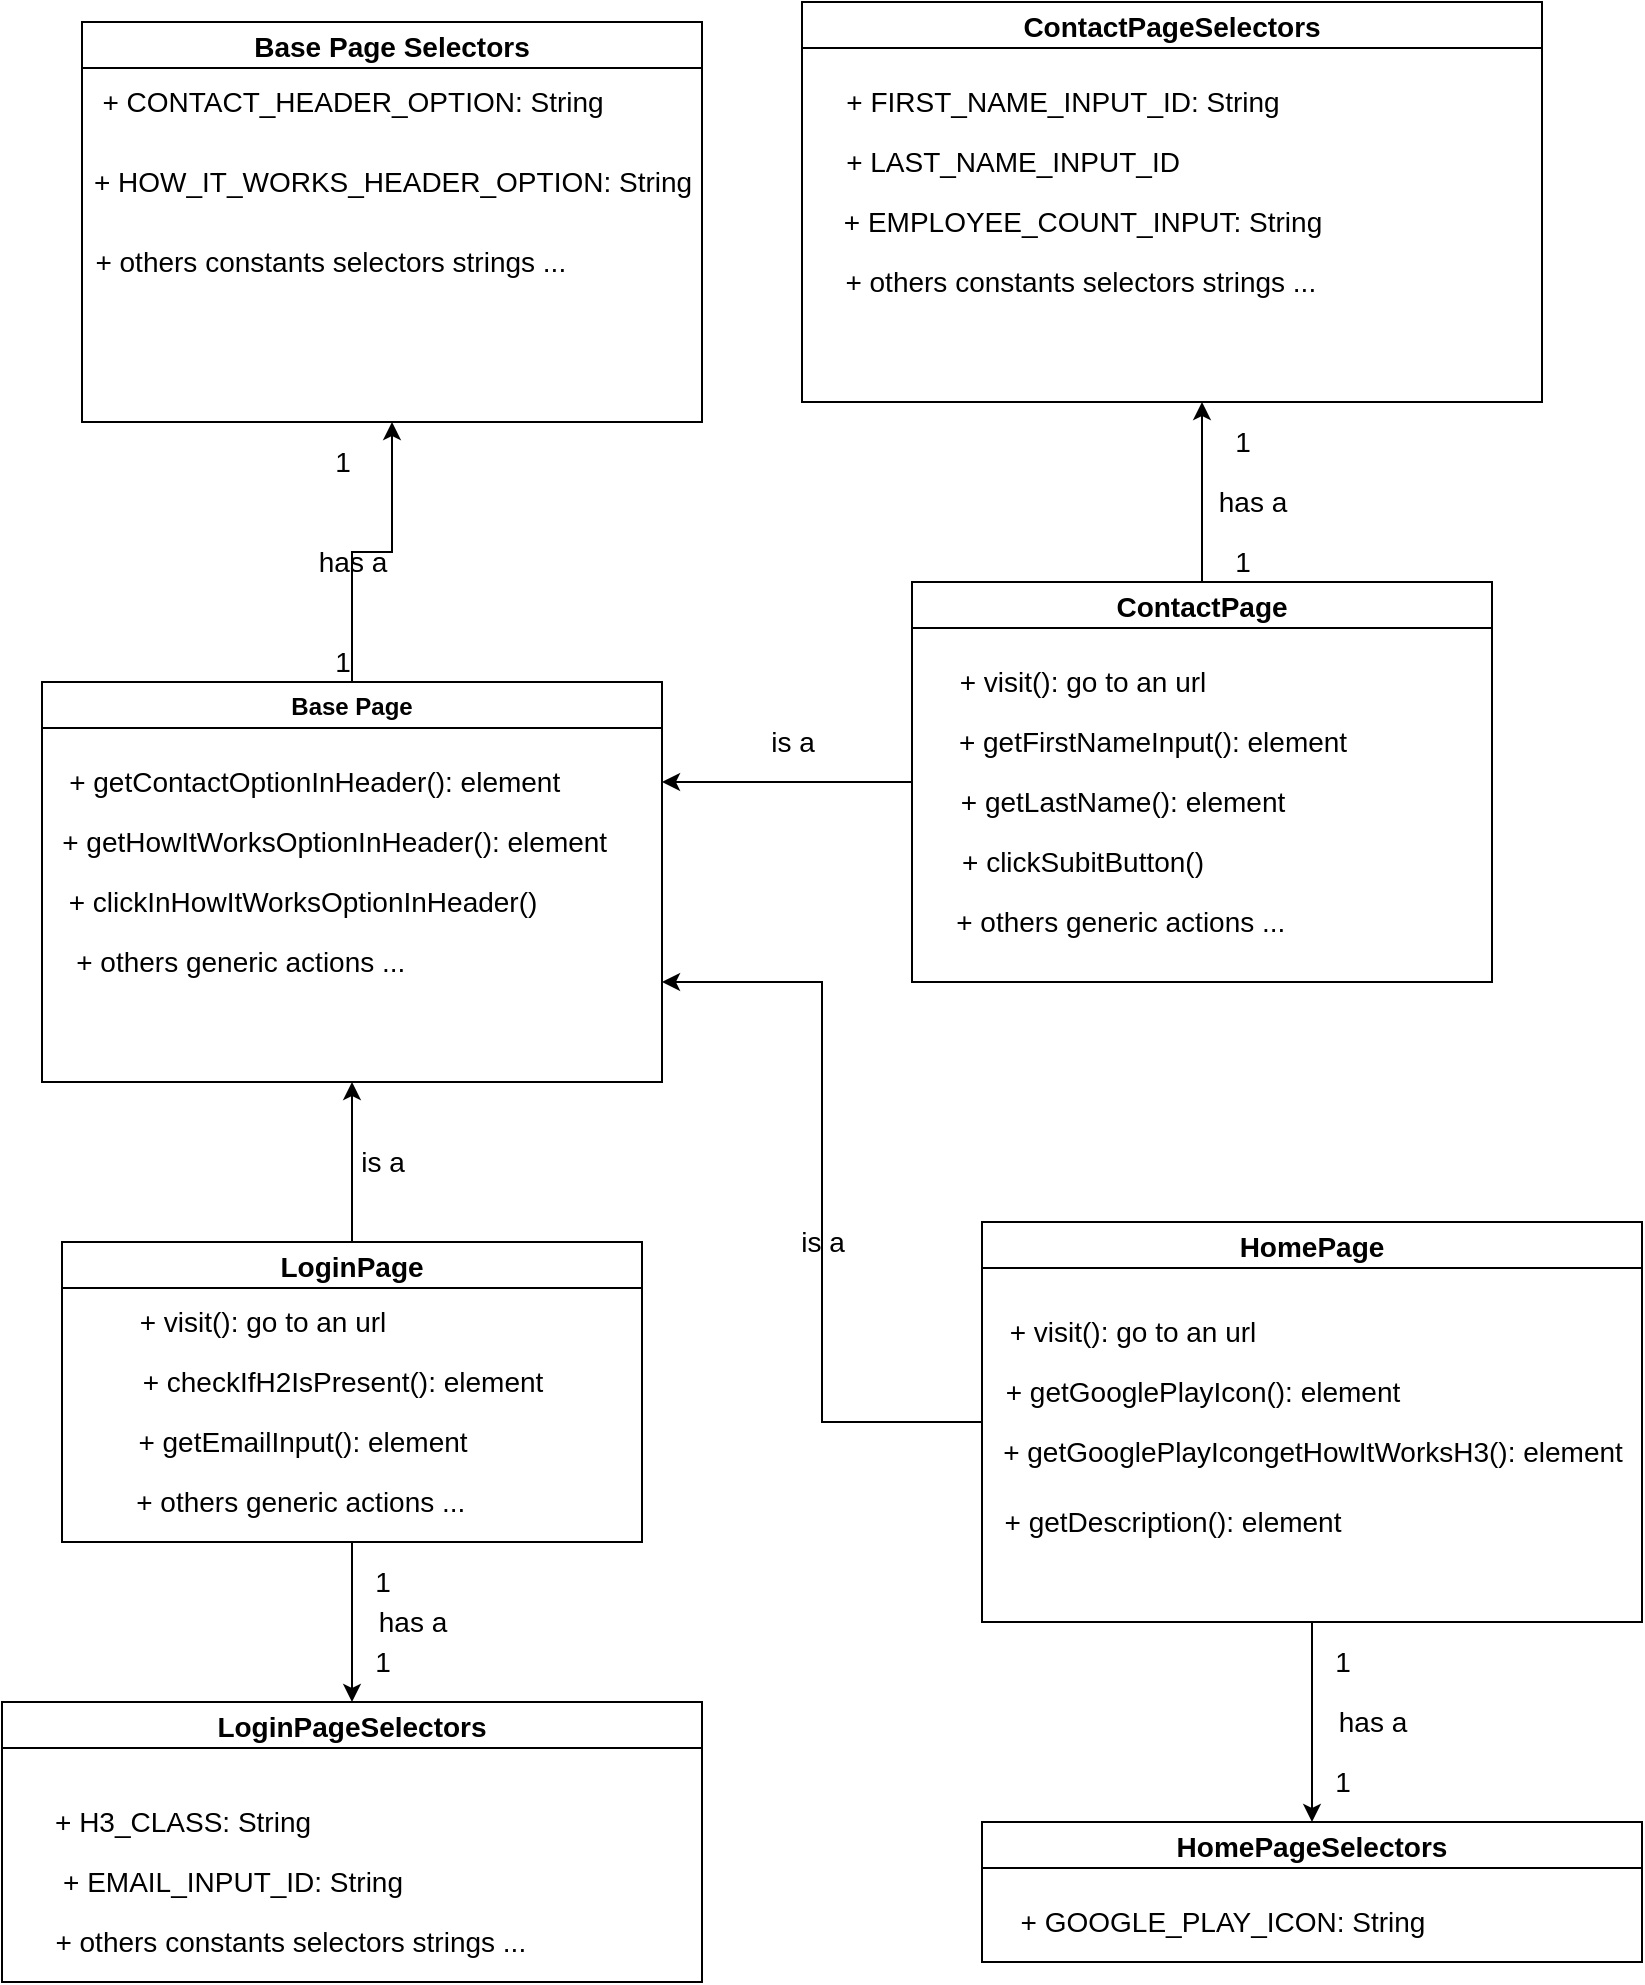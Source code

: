 <mxfile version="16.6.4" type="device"><diagram id="ruQ_GyHtqOQbxi9f-Y_a" name="Page-1"><mxGraphModel dx="1426" dy="1869" grid="1" gridSize="10" guides="1" tooltips="1" connect="1" arrows="1" fold="1" page="1" pageScale="1" pageWidth="850" pageHeight="1100" math="0" shadow="0"><root><mxCell id="0"/><mxCell id="1" parent="0"/><mxCell id="pK39MIg111-6rhRXi_rF-44" style="edgeStyle=orthogonalEdgeStyle;rounded=0;orthogonalLoop=1;jettySize=auto;html=1;fontSize=14;entryX=0.5;entryY=1;entryDx=0;entryDy=0;" parent="1" source="pK39MIg111-6rhRXi_rF-2" target="pK39MIg111-6rhRXi_rF-13" edge="1"><mxGeometry relative="1" as="geometry"><mxPoint x="165" y="-20" as="targetPoint"/></mxGeometry></mxCell><mxCell id="pK39MIg111-6rhRXi_rF-2" value="Base Page" style="swimlane;" parent="1" vertex="1"><mxGeometry x="30" y="80" width="310" height="200" as="geometry"/></mxCell><mxCell id="pK39MIg111-6rhRXi_rF-3" value="&lt;font style=&quot;font-size: 14px&quot;&gt;&amp;nbsp; &amp;nbsp;+ getContactOptionInHeader(): element&lt;/font&gt;" style="text;html=1;align=center;verticalAlign=middle;resizable=0;points=[];autosize=1;strokeColor=none;fillColor=none;" parent="pK39MIg111-6rhRXi_rF-2" vertex="1"><mxGeometry x="-5" y="40" width="270" height="20" as="geometry"/></mxCell><mxCell id="pK39MIg111-6rhRXi_rF-5" value="&lt;font style=&quot;font-size: 14px&quot;&gt;&amp;nbsp; &amp;nbsp;+ getHowItWorksOptionInHeader(): element&lt;/font&gt;" style="text;html=1;align=center;verticalAlign=middle;resizable=0;points=[];autosize=1;strokeColor=none;fillColor=none;" parent="pK39MIg111-6rhRXi_rF-2" vertex="1"><mxGeometry x="-10" y="70" width="300" height="20" as="geometry"/></mxCell><mxCell id="pK39MIg111-6rhRXi_rF-7" value="&lt;font style=&quot;font-size: 14px&quot;&gt;&amp;nbsp; + others generic actions ...&lt;/font&gt;" style="text;html=1;align=center;verticalAlign=middle;resizable=0;points=[];autosize=1;strokeColor=none;fillColor=none;" parent="pK39MIg111-6rhRXi_rF-2" vertex="1"><mxGeometry y="130" width="190" height="20" as="geometry"/></mxCell><mxCell id="pK39MIg111-6rhRXi_rF-9" value="&lt;font style=&quot;font-size: 14px&quot;&gt;+ clickInHowItWorksOptionInHeader()&lt;/font&gt;" style="text;html=1;align=center;verticalAlign=middle;resizable=0;points=[];autosize=1;strokeColor=none;fillColor=none;" parent="pK39MIg111-6rhRXi_rF-2" vertex="1"><mxGeometry x="5" y="100" width="250" height="20" as="geometry"/></mxCell><mxCell id="pK39MIg111-6rhRXi_rF-12" value="has a" style="text;html=1;align=center;verticalAlign=middle;resizable=0;points=[];autosize=1;strokeColor=none;fillColor=none;fontSize=14;" parent="1" vertex="1"><mxGeometry x="160" y="10" width="50" height="20" as="geometry"/></mxCell><mxCell id="pK39MIg111-6rhRXi_rF-13" value="Base Page Selectors" style="swimlane;fontSize=14;" parent="1" vertex="1"><mxGeometry x="50" y="-250" width="310" height="200" as="geometry"/></mxCell><mxCell id="pK39MIg111-6rhRXi_rF-15" value="+&amp;nbsp;HOW_IT_WORKS_HEADER_OPTION: String" style="text;html=1;align=center;verticalAlign=middle;resizable=0;points=[];autosize=1;strokeColor=none;fillColor=none;fontSize=14;" parent="pK39MIg111-6rhRXi_rF-13" vertex="1"><mxGeometry y="70" width="310" height="20" as="geometry"/></mxCell><mxCell id="pK39MIg111-6rhRXi_rF-16" value="&amp;nbsp; + others constants selectors strings ..." style="text;html=1;align=center;verticalAlign=middle;resizable=0;points=[];autosize=1;strokeColor=none;fillColor=none;fontSize=14;" parent="pK39MIg111-6rhRXi_rF-13" vertex="1"><mxGeometry x="-10" y="110" width="260" height="20" as="geometry"/></mxCell><mxCell id="pK39MIg111-6rhRXi_rF-14" value="+&amp;nbsp;CONTACT_HEADER_OPTION: String" style="text;html=1;align=center;verticalAlign=middle;resizable=0;points=[];autosize=1;strokeColor=none;fillColor=none;fontSize=14;" parent="pK39MIg111-6rhRXi_rF-13" vertex="1"><mxGeometry y="30" width="270" height="20" as="geometry"/></mxCell><mxCell id="pK39MIg111-6rhRXi_rF-18" value="1" style="text;html=1;align=center;verticalAlign=middle;resizable=0;points=[];autosize=1;strokeColor=none;fillColor=none;fontSize=14;" parent="1" vertex="1"><mxGeometry x="170" y="60" width="20" height="20" as="geometry"/></mxCell><mxCell id="pK39MIg111-6rhRXi_rF-19" value="1" style="text;html=1;align=center;verticalAlign=middle;resizable=0;points=[];autosize=1;strokeColor=none;fillColor=none;fontSize=14;" parent="1" vertex="1"><mxGeometry x="170" y="-40" width="20" height="20" as="geometry"/></mxCell><mxCell id="pK39MIg111-6rhRXi_rF-45" style="edgeStyle=orthogonalEdgeStyle;rounded=0;orthogonalLoop=1;jettySize=auto;html=1;fontSize=14;" parent="1" source="pK39MIg111-6rhRXi_rF-20" edge="1"><mxGeometry relative="1" as="geometry"><mxPoint x="185" y="280" as="targetPoint"/></mxGeometry></mxCell><mxCell id="pK39MIg111-6rhRXi_rF-74" style="edgeStyle=orthogonalEdgeStyle;rounded=0;orthogonalLoop=1;jettySize=auto;html=1;fontSize=14;" parent="1" source="pK39MIg111-6rhRXi_rF-20" target="pK39MIg111-6rhRXi_rF-73" edge="1"><mxGeometry relative="1" as="geometry"/></mxCell><mxCell id="pK39MIg111-6rhRXi_rF-20" value="LoginPage" style="swimlane;fontSize=14;" parent="1" vertex="1"><mxGeometry x="40" y="360" width="290" height="150" as="geometry"/></mxCell><mxCell id="pK39MIg111-6rhRXi_rF-23" value="+&amp;nbsp;visit(): go to an url" style="text;html=1;align=center;verticalAlign=middle;resizable=0;points=[];autosize=1;strokeColor=none;fillColor=none;fontSize=14;" parent="pK39MIg111-6rhRXi_rF-20" vertex="1"><mxGeometry x="30" y="30" width="140" height="20" as="geometry"/></mxCell><mxCell id="pK39MIg111-6rhRXi_rF-24" value="+&amp;nbsp;getEmailInput(): element" style="text;html=1;align=center;verticalAlign=middle;resizable=0;points=[];autosize=1;strokeColor=none;fillColor=none;fontSize=14;" parent="pK39MIg111-6rhRXi_rF-20" vertex="1"><mxGeometry x="30" y="90" width="180" height="20" as="geometry"/></mxCell><mxCell id="rYiHiJYjFpB6Kj4Cuums-1" value="+&amp;nbsp;checkIfH2IsPresent(): element" style="text;html=1;align=center;verticalAlign=middle;resizable=0;points=[];autosize=1;strokeColor=none;fillColor=none;fontSize=14;" vertex="1" parent="pK39MIg111-6rhRXi_rF-20"><mxGeometry x="30" y="60" width="220" height="20" as="geometry"/></mxCell><mxCell id="rYiHiJYjFpB6Kj4Cuums-3" value="&lt;font style=&quot;font-size: 14px&quot;&gt;&amp;nbsp; + others generic actions ...&lt;/font&gt;" style="text;html=1;align=center;verticalAlign=middle;resizable=0;points=[];autosize=1;strokeColor=none;fillColor=none;" vertex="1" parent="pK39MIg111-6rhRXi_rF-20"><mxGeometry x="20" y="120" width="190" height="20" as="geometry"/></mxCell><mxCell id="pK39MIg111-6rhRXi_rF-46" style="edgeStyle=orthogonalEdgeStyle;rounded=0;orthogonalLoop=1;jettySize=auto;html=1;entryX=1;entryY=0.75;entryDx=0;entryDy=0;fontSize=14;" parent="1" source="pK39MIg111-6rhRXi_rF-21" target="pK39MIg111-6rhRXi_rF-2" edge="1"><mxGeometry relative="1" as="geometry"/></mxCell><mxCell id="pK39MIg111-6rhRXi_rF-69" style="edgeStyle=orthogonalEdgeStyle;rounded=0;orthogonalLoop=1;jettySize=auto;html=1;fontSize=14;" parent="1" source="pK39MIg111-6rhRXi_rF-21" target="pK39MIg111-6rhRXi_rF-60" edge="1"><mxGeometry relative="1" as="geometry"/></mxCell><mxCell id="pK39MIg111-6rhRXi_rF-21" value="HomePage" style="swimlane;fontSize=14;startSize=23;" parent="1" vertex="1"><mxGeometry x="500" y="350" width="330" height="200" as="geometry"/></mxCell><mxCell id="pK39MIg111-6rhRXi_rF-25" value="+&amp;nbsp;visit(): go to an url" style="text;html=1;align=center;verticalAlign=middle;resizable=0;points=[];autosize=1;strokeColor=none;fillColor=none;fontSize=14;" parent="pK39MIg111-6rhRXi_rF-21" vertex="1"><mxGeometry x="5" y="45" width="140" height="20" as="geometry"/></mxCell><mxCell id="pK39MIg111-6rhRXi_rF-28" value="+&amp;nbsp;getGooglePlayIcon(): element" style="text;html=1;align=center;verticalAlign=middle;resizable=0;points=[];autosize=1;strokeColor=none;fillColor=none;fontSize=14;" parent="pK39MIg111-6rhRXi_rF-21" vertex="1"><mxGeometry x="5" y="75" width="210" height="20" as="geometry"/></mxCell><mxCell id="pK39MIg111-6rhRXi_rF-29" value="+&amp;nbsp;getGooglePlayIcongetHowItWorksH3(): element" style="text;html=1;align=center;verticalAlign=middle;resizable=0;points=[];autosize=1;strokeColor=none;fillColor=none;fontSize=14;" parent="pK39MIg111-6rhRXi_rF-21" vertex="1"><mxGeometry y="105" width="330" height="20" as="geometry"/></mxCell><mxCell id="pK39MIg111-6rhRXi_rF-30" value="+&amp;nbsp;getDescription(): element" style="text;html=1;align=center;verticalAlign=middle;resizable=0;points=[];autosize=1;strokeColor=none;fillColor=none;fontSize=14;" parent="pK39MIg111-6rhRXi_rF-21" vertex="1"><mxGeometry x="5" y="140" width="180" height="20" as="geometry"/></mxCell><mxCell id="pK39MIg111-6rhRXi_rF-47" style="edgeStyle=orthogonalEdgeStyle;rounded=0;orthogonalLoop=1;jettySize=auto;html=1;entryX=1;entryY=0.25;entryDx=0;entryDy=0;fontSize=14;" parent="1" source="pK39MIg111-6rhRXi_rF-22" target="pK39MIg111-6rhRXi_rF-2" edge="1"><mxGeometry relative="1" as="geometry"/></mxCell><mxCell id="yhqlrptK2qLbgoH-ANLb-40" style="edgeStyle=orthogonalEdgeStyle;rounded=0;orthogonalLoop=1;jettySize=auto;html=1;" parent="1" source="pK39MIg111-6rhRXi_rF-22" edge="1"><mxGeometry relative="1" as="geometry"><mxPoint x="610.0" y="-60" as="targetPoint"/></mxGeometry></mxCell><mxCell id="pK39MIg111-6rhRXi_rF-22" value="ContactPage" style="swimlane;fontSize=14;" parent="1" vertex="1"><mxGeometry x="465" y="30" width="290" height="200" as="geometry"/></mxCell><mxCell id="pK39MIg111-6rhRXi_rF-32" value="+&amp;nbsp;visit(): go to an url" style="text;html=1;align=center;verticalAlign=middle;resizable=0;points=[];autosize=1;strokeColor=none;fillColor=none;fontSize=14;" parent="pK39MIg111-6rhRXi_rF-22" vertex="1"><mxGeometry x="15" y="40" width="140" height="20" as="geometry"/></mxCell><mxCell id="pK39MIg111-6rhRXi_rF-35" value="+&amp;nbsp;getFirstNameInput(): element" style="text;html=1;align=center;verticalAlign=middle;resizable=0;points=[];autosize=1;strokeColor=none;fillColor=none;fontSize=14;" parent="pK39MIg111-6rhRXi_rF-22" vertex="1"><mxGeometry x="15" y="70" width="210" height="20" as="geometry"/></mxCell><mxCell id="pK39MIg111-6rhRXi_rF-36" value="+&amp;nbsp;getLastName(): element" style="text;html=1;align=center;verticalAlign=middle;resizable=0;points=[];autosize=1;strokeColor=none;fillColor=none;fontSize=14;" parent="pK39MIg111-6rhRXi_rF-22" vertex="1"><mxGeometry x="15" y="100" width="180" height="20" as="geometry"/></mxCell><mxCell id="pK39MIg111-6rhRXi_rF-37" value="+&amp;nbsp;clickSubitButton()" style="text;html=1;align=center;verticalAlign=middle;resizable=0;points=[];autosize=1;strokeColor=none;fillColor=none;fontSize=14;" parent="pK39MIg111-6rhRXi_rF-22" vertex="1"><mxGeometry x="15" y="130" width="140" height="20" as="geometry"/></mxCell><mxCell id="pK39MIg111-6rhRXi_rF-38" value="&amp;nbsp; + others generic actions ..." style="text;html=1;align=center;verticalAlign=middle;resizable=0;points=[];autosize=1;strokeColor=none;fillColor=none;fontSize=14;" parent="pK39MIg111-6rhRXi_rF-22" vertex="1"><mxGeometry x="5" y="160" width="190" height="20" as="geometry"/></mxCell><mxCell id="pK39MIg111-6rhRXi_rF-48" value="is a" style="text;html=1;align=center;verticalAlign=middle;resizable=0;points=[];autosize=1;strokeColor=none;fillColor=none;fontSize=14;" parent="1" vertex="1"><mxGeometry x="180" y="310" width="40" height="20" as="geometry"/></mxCell><mxCell id="pK39MIg111-6rhRXi_rF-49" value="is a" style="text;html=1;align=center;verticalAlign=middle;resizable=0;points=[];autosize=1;strokeColor=none;fillColor=none;fontSize=14;" parent="1" vertex="1"><mxGeometry x="385" y="100" width="40" height="20" as="geometry"/></mxCell><mxCell id="pK39MIg111-6rhRXi_rF-50" value="is a" style="text;html=1;align=center;verticalAlign=middle;resizable=0;points=[];autosize=1;strokeColor=none;fillColor=none;fontSize=14;" parent="1" vertex="1"><mxGeometry x="400" y="350" width="40" height="20" as="geometry"/></mxCell><mxCell id="pK39MIg111-6rhRXi_rF-60" value="HomePageSelectors" style="swimlane;fontSize=14;" parent="1" vertex="1"><mxGeometry x="500" y="650" width="330" height="70" as="geometry"/></mxCell><mxCell id="pK39MIg111-6rhRXi_rF-65" value="+&amp;nbsp;GOOGLE_PLAY_ICON: String" style="text;html=1;align=center;verticalAlign=middle;resizable=0;points=[];autosize=1;strokeColor=none;fillColor=none;fontSize=14;" parent="pK39MIg111-6rhRXi_rF-60" vertex="1"><mxGeometry x="10" y="40" width="220" height="20" as="geometry"/></mxCell><mxCell id="pK39MIg111-6rhRXi_rF-70" value="has a" style="text;html=1;align=center;verticalAlign=middle;resizable=0;points=[];autosize=1;strokeColor=none;fillColor=none;fontSize=14;" parent="1" vertex="1"><mxGeometry x="670" y="590" width="50" height="20" as="geometry"/></mxCell><mxCell id="pK39MIg111-6rhRXi_rF-71" value="1" style="text;html=1;align=center;verticalAlign=middle;resizable=0;points=[];autosize=1;strokeColor=none;fillColor=none;fontSize=14;" parent="1" vertex="1"><mxGeometry x="670" y="620" width="20" height="20" as="geometry"/></mxCell><mxCell id="pK39MIg111-6rhRXi_rF-72" value="1" style="text;html=1;align=center;verticalAlign=middle;resizable=0;points=[];autosize=1;strokeColor=none;fillColor=none;fontSize=14;" parent="1" vertex="1"><mxGeometry x="670" y="560" width="20" height="20" as="geometry"/></mxCell><mxCell id="pK39MIg111-6rhRXi_rF-73" value="LoginPageSelectors" style="swimlane;fontSize=14;" parent="1" vertex="1"><mxGeometry x="10" y="590" width="350" height="140" as="geometry"/></mxCell><mxCell id="pK39MIg111-6rhRXi_rF-78" value="+&amp;nbsp;H3_CLASS: String" style="text;html=1;align=center;verticalAlign=middle;resizable=0;points=[];autosize=1;strokeColor=none;fillColor=none;fontSize=14;" parent="pK39MIg111-6rhRXi_rF-73" vertex="1"><mxGeometry x="20" y="50" width="140" height="20" as="geometry"/></mxCell><mxCell id="pK39MIg111-6rhRXi_rF-79" value="+&amp;nbsp;EMAIL_INPUT_ID: String" style="text;html=1;align=center;verticalAlign=middle;resizable=0;points=[];autosize=1;strokeColor=none;fillColor=none;fontSize=14;" parent="pK39MIg111-6rhRXi_rF-73" vertex="1"><mxGeometry x="20" y="80" width="190" height="20" as="geometry"/></mxCell><mxCell id="rYiHiJYjFpB6Kj4Cuums-5" value="&amp;nbsp; + others constants selectors strings ..." style="text;html=1;align=center;verticalAlign=middle;resizable=0;points=[];autosize=1;strokeColor=none;fillColor=none;fontSize=14;" vertex="1" parent="pK39MIg111-6rhRXi_rF-73"><mxGeometry x="10" y="110" width="260" height="20" as="geometry"/></mxCell><mxCell id="pK39MIg111-6rhRXi_rF-75" value="has a" style="text;html=1;align=center;verticalAlign=middle;resizable=0;points=[];autosize=1;strokeColor=none;fillColor=none;fontSize=14;" parent="1" vertex="1"><mxGeometry x="190" y="540" width="50" height="20" as="geometry"/></mxCell><mxCell id="pK39MIg111-6rhRXi_rF-76" value="1" style="text;html=1;align=center;verticalAlign=middle;resizable=0;points=[];autosize=1;strokeColor=none;fillColor=none;fontSize=14;" parent="1" vertex="1"><mxGeometry x="190" y="520" width="20" height="20" as="geometry"/></mxCell><mxCell id="pK39MIg111-6rhRXi_rF-77" value="1" style="text;html=1;align=center;verticalAlign=middle;resizable=0;points=[];autosize=1;strokeColor=none;fillColor=none;fontSize=14;" parent="1" vertex="1"><mxGeometry x="190" y="560" width="20" height="20" as="geometry"/></mxCell><mxCell id="pK39MIg111-6rhRXi_rF-80" value="ContactPageSelectors" style="swimlane;fontSize=14;" parent="1" vertex="1"><mxGeometry x="410" y="-260" width="370" height="200" as="geometry"/></mxCell><mxCell id="pK39MIg111-6rhRXi_rF-81" value="+&amp;nbsp;FIRST_NAME_INPUT_ID: String" style="text;html=1;align=center;verticalAlign=middle;resizable=0;points=[];autosize=1;strokeColor=none;fillColor=none;fontSize=14;" parent="pK39MIg111-6rhRXi_rF-80" vertex="1"><mxGeometry x="15" y="40" width="230" height="20" as="geometry"/></mxCell><mxCell id="pK39MIg111-6rhRXi_rF-82" value="+ LAST_NAME_INPUT_ID" style="text;html=1;align=center;verticalAlign=middle;resizable=0;points=[];autosize=1;strokeColor=none;fillColor=none;fontSize=14;" parent="pK39MIg111-6rhRXi_rF-80" vertex="1"><mxGeometry x="15" y="70" width="180" height="20" as="geometry"/></mxCell><mxCell id="pK39MIg111-6rhRXi_rF-83" value="+&amp;nbsp;EMPLOYEE_COUNT_INPUT: String" style="text;html=1;align=center;verticalAlign=middle;resizable=0;points=[];autosize=1;strokeColor=none;fillColor=none;fontSize=14;" parent="pK39MIg111-6rhRXi_rF-80" vertex="1"><mxGeometry x="15" y="100" width="250" height="20" as="geometry"/></mxCell><mxCell id="pK39MIg111-6rhRXi_rF-84" value="&amp;nbsp; + others constants selectors strings ..." style="text;html=1;align=center;verticalAlign=middle;resizable=0;points=[];autosize=1;strokeColor=none;fillColor=none;fontSize=14;" parent="pK39MIg111-6rhRXi_rF-80" vertex="1"><mxGeometry x="5" y="130" width="260" height="20" as="geometry"/></mxCell><mxCell id="pK39MIg111-6rhRXi_rF-88" value="has a" style="text;html=1;align=center;verticalAlign=middle;resizable=0;points=[];autosize=1;strokeColor=none;fillColor=none;fontSize=14;" parent="1" vertex="1"><mxGeometry x="610" y="-20" width="50" height="20" as="geometry"/></mxCell><mxCell id="pK39MIg111-6rhRXi_rF-89" value="1" style="text;html=1;align=center;verticalAlign=middle;resizable=0;points=[];autosize=1;strokeColor=none;fillColor=none;fontSize=14;" parent="1" vertex="1"><mxGeometry x="620" y="10" width="20" height="20" as="geometry"/></mxCell><mxCell id="pK39MIg111-6rhRXi_rF-90" value="1" style="text;html=1;align=center;verticalAlign=middle;resizable=0;points=[];autosize=1;strokeColor=none;fillColor=none;fontSize=14;" parent="1" vertex="1"><mxGeometry x="620" y="-50" width="20" height="20" as="geometry"/></mxCell><mxCell id="yhqlrptK2qLbgoH-ANLb-36" style="edgeStyle=orthogonalEdgeStyle;rounded=0;orthogonalLoop=1;jettySize=auto;html=1;entryX=0.5;entryY=0;entryDx=0;entryDy=0;" parent="1" source="yhqlrptK2qLbgoH-ANLb-1" edge="1"><mxGeometry relative="1" as="geometry"><mxPoint x="-220" y="360" as="targetPoint"/></mxGeometry></mxCell></root></mxGraphModel></diagram></mxfile>